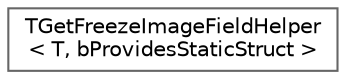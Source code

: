 digraph "Graphical Class Hierarchy"
{
 // INTERACTIVE_SVG=YES
 // LATEX_PDF_SIZE
  bgcolor="transparent";
  edge [fontname=Helvetica,fontsize=10,labelfontname=Helvetica,labelfontsize=10];
  node [fontname=Helvetica,fontsize=10,shape=box,height=0.2,width=0.4];
  rankdir="LR";
  Node0 [id="Node000000",label="TGetFreezeImageFieldHelper\l\< T, bProvidesStaticStruct \>",height=0.2,width=0.4,color="grey40", fillcolor="white", style="filled",URL="$d3/da9/structTGetFreezeImageFieldHelper.html",tooltip=" "];
}
